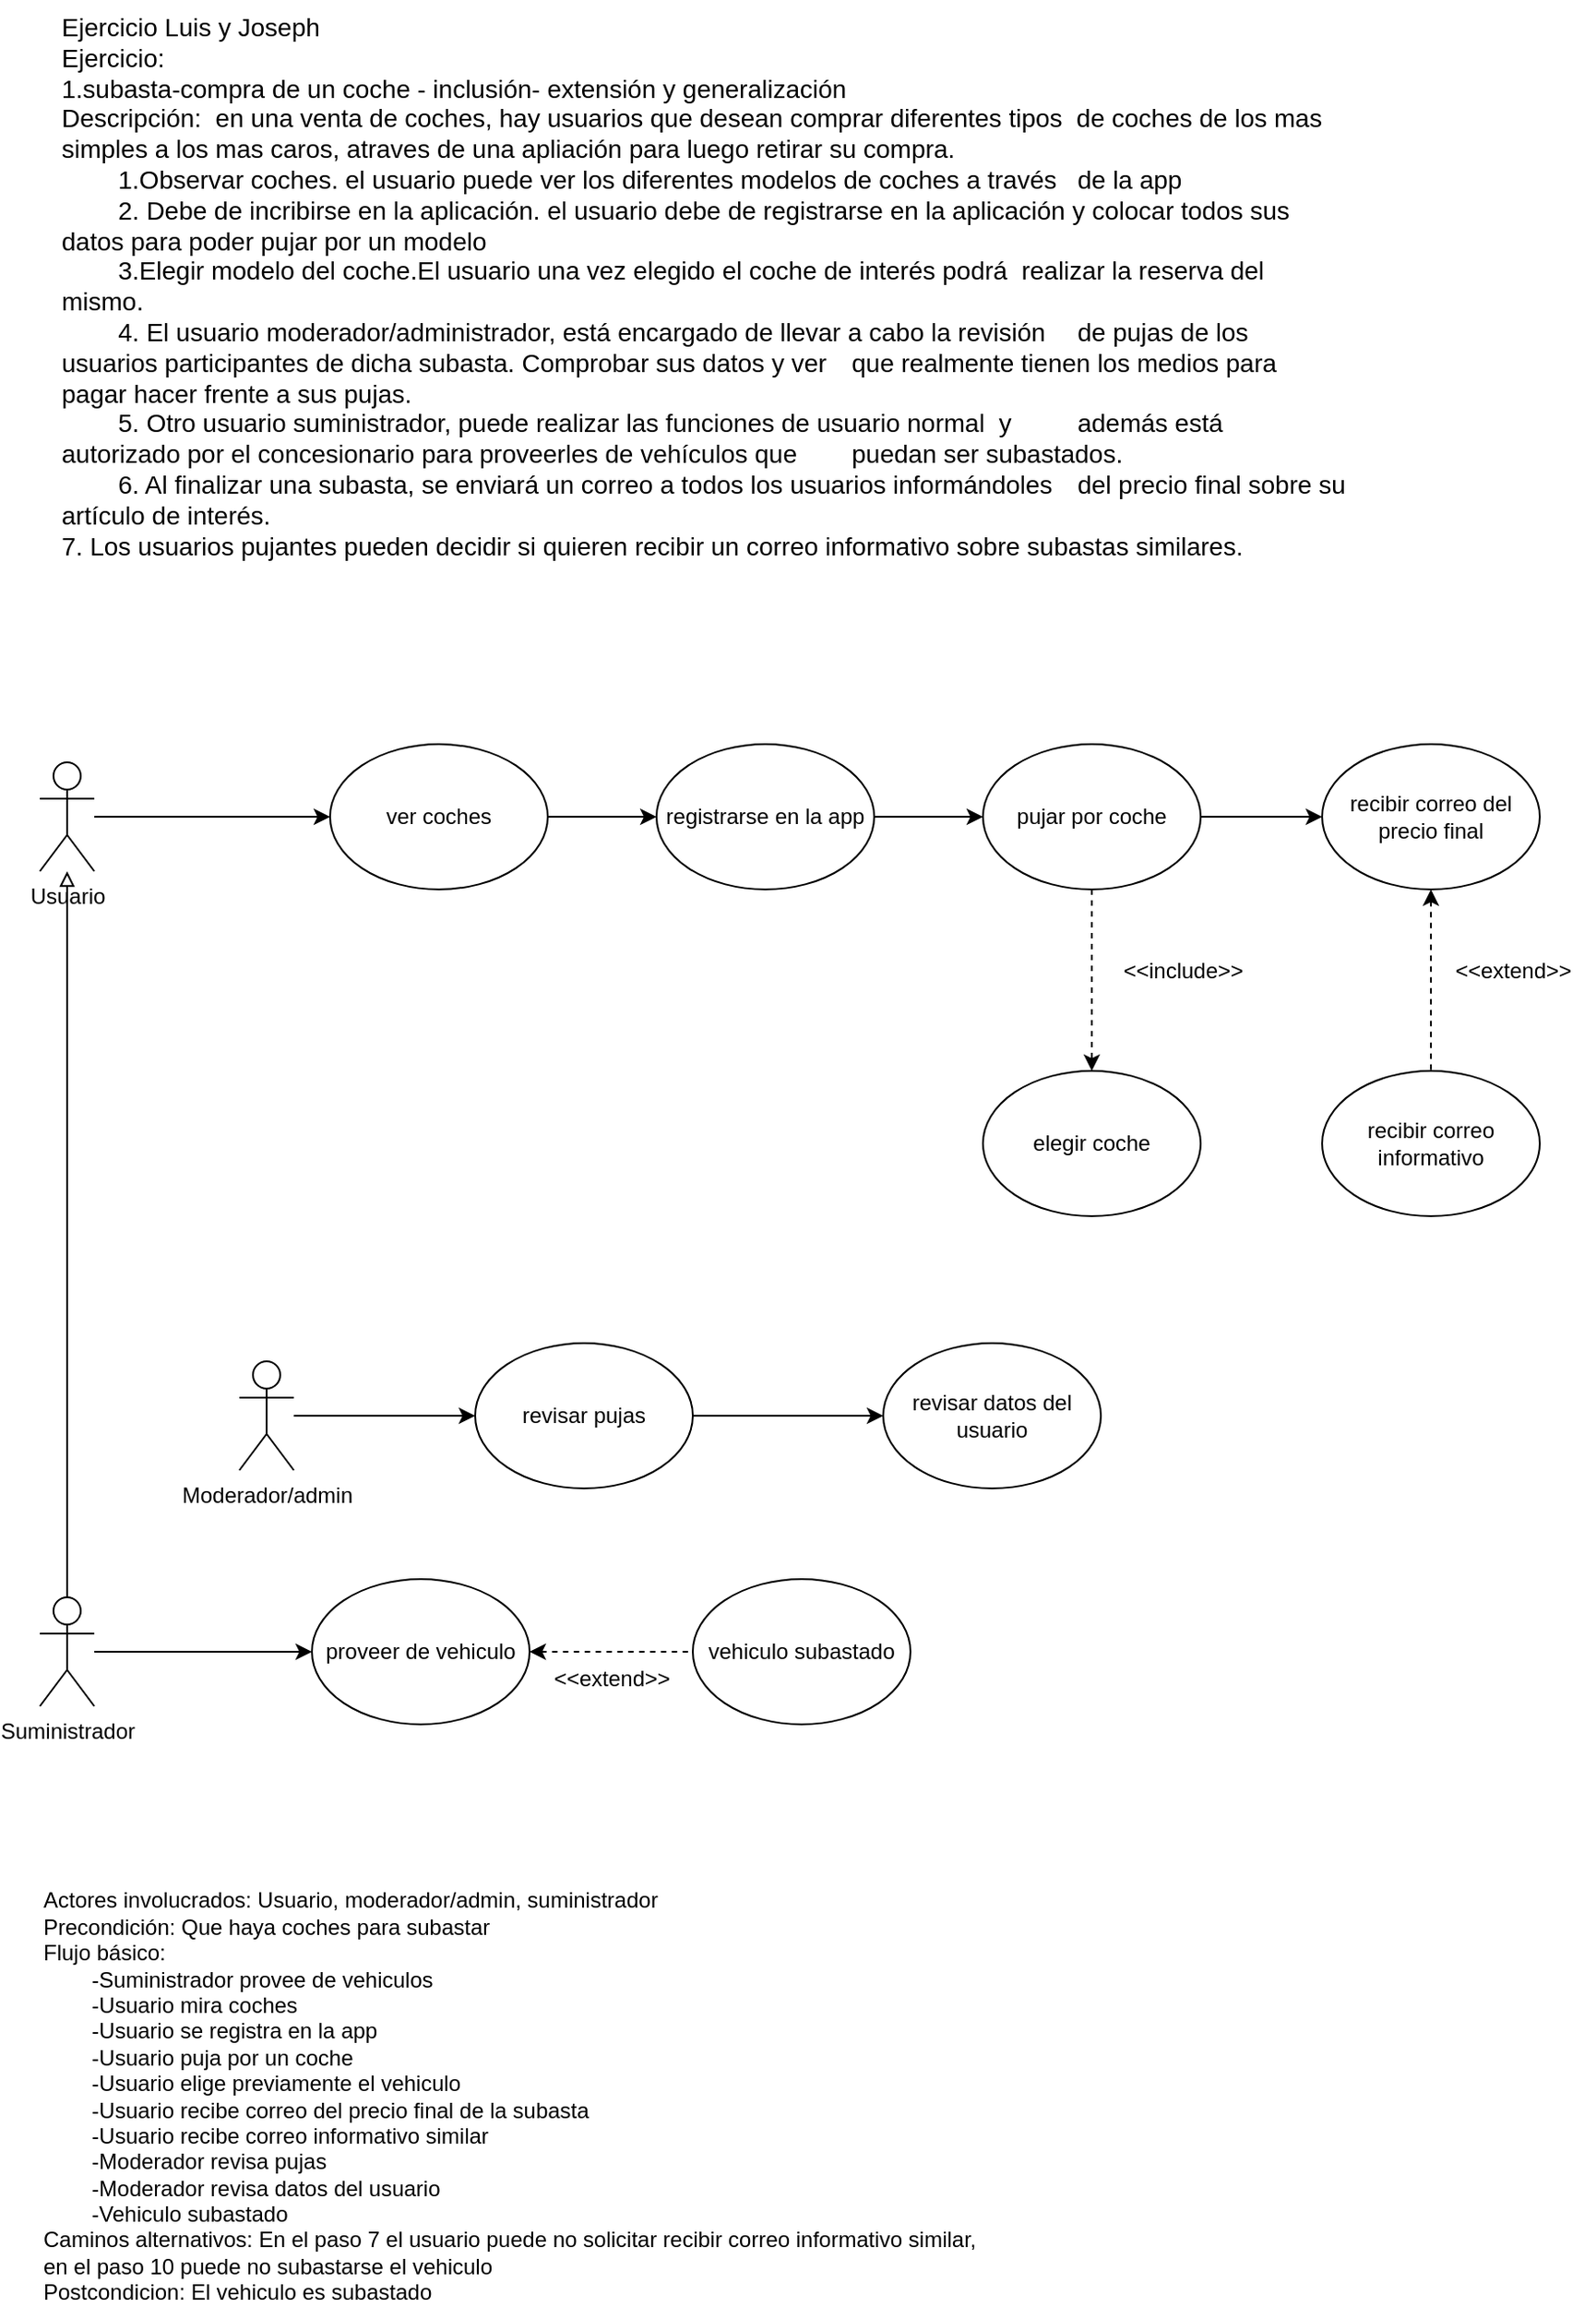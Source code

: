 <mxfile version="24.7.7">
  <diagram name="Página-1" id="PoFWCZQ236Lpenq0vHcv">
    <mxGraphModel dx="1166" dy="614" grid="1" gridSize="10" guides="1" tooltips="1" connect="1" arrows="1" fold="1" page="1" pageScale="1" pageWidth="827" pageHeight="1169" math="0" shadow="0">
      <root>
        <mxCell id="0" />
        <mxCell id="1" parent="0" />
        <mxCell id="8UQCT4z4PkMHKA5L1V-o-7" style="edgeStyle=orthogonalEdgeStyle;rounded=0;orthogonalLoop=1;jettySize=auto;html=1;entryX=0;entryY=0.5;entryDx=0;entryDy=0;" edge="1" parent="1" source="8UQCT4z4PkMHKA5L1V-o-1" target="8UQCT4z4PkMHKA5L1V-o-6">
          <mxGeometry relative="1" as="geometry" />
        </mxCell>
        <mxCell id="8UQCT4z4PkMHKA5L1V-o-1" value="Usuario" style="shape=umlActor;verticalLabelPosition=bottom;verticalAlign=top;html=1;outlineConnect=0;" vertex="1" parent="1">
          <mxGeometry x="120" y="440" width="30" height="60" as="geometry" />
        </mxCell>
        <mxCell id="8UQCT4z4PkMHKA5L1V-o-3" value="&lt;p style=&quot;margin-top: 0px;&quot;&gt;&lt;font style=&quot;font-size: 14px;&quot;&gt;&lt;font style=&quot;&quot;&gt;Ejercicio Luis y Joseph&lt;br&gt;&lt;/font&gt;&lt;font style=&quot;&quot;&gt;Ejercicio:&lt;br&gt;&lt;/font&gt;&lt;font style=&quot;&quot;&gt;1.subasta-compra de un coche - inclusión- extensión y generalización&lt;br&gt;&lt;/font&gt;&lt;font style=&quot;&quot;&gt;Descripción:&amp;nbsp; en una venta de coches, hay usuarios que desean comprar diferentes tipos&amp;nbsp; de coches de los mas&amp;nbsp; simples a los mas caros, atraves de una apliación para luego retirar su compra.&amp;nbsp;&lt;br&gt;&lt;/font&gt;&lt;span style=&quot;white-space: normal;&quot;&gt;&lt;font style=&quot;&quot;&gt;&lt;span style=&quot;white-space:pre&quot;&gt;&#x9;&lt;/span&gt;1.Observar coches. el usuario puede ver los diferentes modelos de coches a través &lt;span style=&quot;white-space:pre&quot;&gt;&#x9;&lt;/span&gt;de la app&lt;span style=&quot;white-space:pre&quot;&gt;&#x9;&lt;br&gt;&lt;/span&gt;&lt;/font&gt;&lt;/span&gt;&lt;span style=&quot;white-space: normal;&quot;&gt;&lt;font style=&quot;&quot;&gt;&lt;span style=&quot;white-space:pre&quot;&gt;&#x9;&lt;/span&gt;2. Debe de incribirse en la aplicación. el usuario debe de registrarse en la aplicación y colocar todos sus datos para poder pujar por un modelo&lt;br&gt;&lt;/font&gt;&lt;/span&gt;&lt;span style=&quot;white-space: normal;&quot;&gt;&lt;font style=&quot;&quot;&gt;&lt;span style=&quot;white-space:pre&quot;&gt;&#x9;&lt;/span&gt;3.Elegir modelo del coche.El usuario una vez elegido el coche de interés podrá&amp;nbsp; realizar la reserva del mismo.&lt;br&gt;&lt;/font&gt;&lt;/span&gt;&lt;span style=&quot;white-space: normal;&quot;&gt;&lt;font style=&quot;&quot;&gt;&lt;span style=&quot;white-space:pre&quot;&gt;&#x9;&lt;/span&gt;4. El usuario moderador/administrador, está encargado de llevar a cabo la revisión &lt;span style=&quot;white-space:pre&quot;&gt;&#x9;&lt;/span&gt;de pujas de los usuarios participantes de dicha subasta. Comprobar sus datos y ver &lt;span style=&quot;white-space:pre&quot;&gt;&#x9;&lt;/span&gt;que realmente tienen los medios para pagar hacer frente a sus pujas.&lt;br&gt;&lt;/font&gt;&lt;/span&gt;&lt;span style=&quot;white-space: normal;&quot;&gt;&lt;font style=&quot;&quot;&gt;&lt;span style=&quot;white-space:pre&quot;&gt;&#x9;&lt;/span&gt;5. Otro usuario suministrador, puede realizar las funciones de usuario normal&amp;nbsp; y &lt;span style=&quot;white-space:pre&quot;&gt;&#x9;&lt;/span&gt;además está autorizado por el concesionario para proveerles de vehículos que &lt;span style=&quot;white-space:pre&quot;&gt;&#x9;&lt;/span&gt;puedan ser subastados.&lt;br&gt;&lt;/font&gt;&lt;/span&gt;&lt;span style=&quot;white-space: normal;&quot;&gt;&lt;font style=&quot;&quot;&gt;&lt;span style=&quot;white-space:pre&quot;&gt;&#x9;&lt;/span&gt;6. Al finalizar una subasta, se enviará un correo a todos los usuarios informándoles &lt;span style=&quot;white-space:pre&quot;&gt;&#x9;&lt;/span&gt;del precio final sobre su artículo de interés.&lt;br&gt;&lt;/font&gt;&lt;/span&gt;&lt;font style=&quot;&quot;&gt;7. Los usuarios pujantes pueden decidir si quieren recibir un correo informativo sobre subastas similares.&lt;/font&gt;&lt;/font&gt;&lt;/p&gt;" style="text;html=1;whiteSpace=wrap;overflow=hidden;rounded=0;align=left;" vertex="1" parent="1">
          <mxGeometry x="130" y="20" width="710" height="320" as="geometry" />
        </mxCell>
        <mxCell id="8UQCT4z4PkMHKA5L1V-o-11" style="edgeStyle=orthogonalEdgeStyle;rounded=0;orthogonalLoop=1;jettySize=auto;html=1;entryX=0;entryY=0.5;entryDx=0;entryDy=0;" edge="1" parent="1" source="8UQCT4z4PkMHKA5L1V-o-6" target="8UQCT4z4PkMHKA5L1V-o-8">
          <mxGeometry relative="1" as="geometry" />
        </mxCell>
        <mxCell id="8UQCT4z4PkMHKA5L1V-o-6" value="ver coches" style="ellipse;whiteSpace=wrap;html=1;" vertex="1" parent="1">
          <mxGeometry x="280" y="430" width="120" height="80" as="geometry" />
        </mxCell>
        <mxCell id="8UQCT4z4PkMHKA5L1V-o-9" style="edgeStyle=orthogonalEdgeStyle;rounded=0;orthogonalLoop=1;jettySize=auto;html=1;" edge="1" parent="1" source="8UQCT4z4PkMHKA5L1V-o-8" target="8UQCT4z4PkMHKA5L1V-o-10">
          <mxGeometry relative="1" as="geometry">
            <mxPoint x="690" y="470" as="targetPoint" />
          </mxGeometry>
        </mxCell>
        <mxCell id="8UQCT4z4PkMHKA5L1V-o-14" style="edgeStyle=orthogonalEdgeStyle;rounded=0;orthogonalLoop=1;jettySize=auto;html=1;dashed=1;entryX=0.5;entryY=0;entryDx=0;entryDy=0;" edge="1" parent="1" source="8UQCT4z4PkMHKA5L1V-o-10" target="8UQCT4z4PkMHKA5L1V-o-16">
          <mxGeometry relative="1" as="geometry">
            <mxPoint x="700" y="610" as="targetPoint" />
            <mxPoint x="700" y="510" as="sourcePoint" />
          </mxGeometry>
        </mxCell>
        <mxCell id="8UQCT4z4PkMHKA5L1V-o-8" value="registrarse en la app" style="ellipse;whiteSpace=wrap;html=1;" vertex="1" parent="1">
          <mxGeometry x="460" y="430" width="120" height="80" as="geometry" />
        </mxCell>
        <mxCell id="8UQCT4z4PkMHKA5L1V-o-32" style="edgeStyle=orthogonalEdgeStyle;rounded=0;orthogonalLoop=1;jettySize=auto;html=1;exitX=1;exitY=0.5;exitDx=0;exitDy=0;entryX=0;entryY=0.5;entryDx=0;entryDy=0;" edge="1" parent="1" source="8UQCT4z4PkMHKA5L1V-o-10" target="8UQCT4z4PkMHKA5L1V-o-33">
          <mxGeometry relative="1" as="geometry">
            <mxPoint x="850" y="470" as="targetPoint" />
          </mxGeometry>
        </mxCell>
        <mxCell id="8UQCT4z4PkMHKA5L1V-o-10" value="pujar por coche" style="ellipse;whiteSpace=wrap;html=1;" vertex="1" parent="1">
          <mxGeometry x="640" y="430" width="120" height="80" as="geometry" />
        </mxCell>
        <mxCell id="8UQCT4z4PkMHKA5L1V-o-15" value="&amp;lt;&amp;lt;include&amp;gt;&amp;gt;" style="text;html=1;align=center;verticalAlign=middle;resizable=0;points=[];autosize=1;strokeColor=none;fillColor=none;" vertex="1" parent="1">
          <mxGeometry x="705" y="540" width="90" height="30" as="geometry" />
        </mxCell>
        <mxCell id="8UQCT4z4PkMHKA5L1V-o-16" value="elegir coche" style="ellipse;whiteSpace=wrap;html=1;" vertex="1" parent="1">
          <mxGeometry x="640" y="610" width="120" height="80" as="geometry" />
        </mxCell>
        <mxCell id="8UQCT4z4PkMHKA5L1V-o-20" value="" style="edgeStyle=orthogonalEdgeStyle;rounded=0;orthogonalLoop=1;jettySize=auto;html=1;entryX=0;entryY=0.5;entryDx=0;entryDy=0;" edge="1" parent="1" source="8UQCT4z4PkMHKA5L1V-o-17" target="8UQCT4z4PkMHKA5L1V-o-21">
          <mxGeometry relative="1" as="geometry">
            <mxPoint x="235" y="820" as="targetPoint" />
          </mxGeometry>
        </mxCell>
        <mxCell id="8UQCT4z4PkMHKA5L1V-o-17" value="Moderador/admin" style="shape=umlActor;verticalLabelPosition=bottom;verticalAlign=top;html=1;outlineConnect=0;" vertex="1" parent="1">
          <mxGeometry x="230" y="770" width="30" height="60" as="geometry" />
        </mxCell>
        <mxCell id="8UQCT4z4PkMHKA5L1V-o-22" style="edgeStyle=orthogonalEdgeStyle;rounded=0;orthogonalLoop=1;jettySize=auto;html=1;entryX=0;entryY=0.5;entryDx=0;entryDy=0;" edge="1" parent="1" source="8UQCT4z4PkMHKA5L1V-o-21" target="8UQCT4z4PkMHKA5L1V-o-23">
          <mxGeometry relative="1" as="geometry">
            <mxPoint x="520" y="820" as="targetPoint" />
          </mxGeometry>
        </mxCell>
        <mxCell id="8UQCT4z4PkMHKA5L1V-o-21" value="revisar pujas" style="ellipse;whiteSpace=wrap;html=1;" vertex="1" parent="1">
          <mxGeometry x="360" y="760" width="120" height="80" as="geometry" />
        </mxCell>
        <mxCell id="8UQCT4z4PkMHKA5L1V-o-23" value="revisar datos del usuario" style="ellipse;whiteSpace=wrap;html=1;" vertex="1" parent="1">
          <mxGeometry x="585" y="760" width="120" height="80" as="geometry" />
        </mxCell>
        <mxCell id="8UQCT4z4PkMHKA5L1V-o-27" style="edgeStyle=orthogonalEdgeStyle;rounded=0;orthogonalLoop=1;jettySize=auto;html=1;entryX=0;entryY=0.5;entryDx=0;entryDy=0;" edge="1" parent="1" source="8UQCT4z4PkMHKA5L1V-o-25" target="8UQCT4z4PkMHKA5L1V-o-28">
          <mxGeometry relative="1" as="geometry">
            <mxPoint x="300" y="930" as="targetPoint" />
          </mxGeometry>
        </mxCell>
        <mxCell id="8UQCT4z4PkMHKA5L1V-o-25" value="Suministrador" style="shape=umlActor;verticalLabelPosition=bottom;verticalAlign=top;html=1;outlineConnect=0;" vertex="1" parent="1">
          <mxGeometry x="120" y="900" width="30" height="60" as="geometry" />
        </mxCell>
        <mxCell id="8UQCT4z4PkMHKA5L1V-o-26" value="" style="endArrow=block;html=1;rounded=0;exitX=0.5;exitY=0;exitDx=0;exitDy=0;exitPerimeter=0;endFill=0;" edge="1" parent="1" source="8UQCT4z4PkMHKA5L1V-o-25" target="8UQCT4z4PkMHKA5L1V-o-1">
          <mxGeometry width="50" height="50" relative="1" as="geometry">
            <mxPoint x="255" y="780" as="sourcePoint" />
            <mxPoint x="156" y="510" as="targetPoint" />
          </mxGeometry>
        </mxCell>
        <mxCell id="8UQCT4z4PkMHKA5L1V-o-30" style="edgeStyle=orthogonalEdgeStyle;rounded=0;orthogonalLoop=1;jettySize=auto;html=1;exitX=1;exitY=0.5;exitDx=0;exitDy=0;endArrow=none;endFill=0;startArrow=classic;startFill=1;dashed=1;" edge="1" parent="1" source="8UQCT4z4PkMHKA5L1V-o-28" target="8UQCT4z4PkMHKA5L1V-o-29">
          <mxGeometry relative="1" as="geometry" />
        </mxCell>
        <mxCell id="8UQCT4z4PkMHKA5L1V-o-28" value="proveer de vehiculo" style="ellipse;whiteSpace=wrap;html=1;" vertex="1" parent="1">
          <mxGeometry x="270" y="890" width="120" height="80" as="geometry" />
        </mxCell>
        <mxCell id="8UQCT4z4PkMHKA5L1V-o-29" value="vehiculo subastado" style="ellipse;whiteSpace=wrap;html=1;" vertex="1" parent="1">
          <mxGeometry x="480" y="890" width="120" height="80" as="geometry" />
        </mxCell>
        <mxCell id="8UQCT4z4PkMHKA5L1V-o-31" value="&amp;lt;&amp;lt;extend&amp;gt;&amp;gt;" style="text;html=1;align=center;verticalAlign=middle;resizable=0;points=[];autosize=1;strokeColor=none;fillColor=none;" vertex="1" parent="1">
          <mxGeometry x="390" y="930" width="90" height="30" as="geometry" />
        </mxCell>
        <mxCell id="8UQCT4z4PkMHKA5L1V-o-34" style="edgeStyle=orthogonalEdgeStyle;rounded=0;orthogonalLoop=1;jettySize=auto;html=1;dashed=1;endArrow=none;endFill=0;startArrow=classic;startFill=1;entryX=0.5;entryY=0;entryDx=0;entryDy=0;" edge="1" parent="1" source="8UQCT4z4PkMHKA5L1V-o-33" target="8UQCT4z4PkMHKA5L1V-o-35">
          <mxGeometry relative="1" as="geometry">
            <mxPoint x="887" y="620" as="targetPoint" />
          </mxGeometry>
        </mxCell>
        <mxCell id="8UQCT4z4PkMHKA5L1V-o-33" value="recibir correo del precio final" style="ellipse;whiteSpace=wrap;html=1;" vertex="1" parent="1">
          <mxGeometry x="827" y="430" width="120" height="80" as="geometry" />
        </mxCell>
        <mxCell id="8UQCT4z4PkMHKA5L1V-o-35" value="recibir correo informativo" style="ellipse;whiteSpace=wrap;html=1;" vertex="1" parent="1">
          <mxGeometry x="827" y="610" width="120" height="80" as="geometry" />
        </mxCell>
        <mxCell id="8UQCT4z4PkMHKA5L1V-o-36" value="&amp;lt;&amp;lt;extend&amp;gt;&amp;gt;" style="text;html=1;align=center;verticalAlign=middle;resizable=0;points=[];autosize=1;strokeColor=none;fillColor=none;" vertex="1" parent="1">
          <mxGeometry x="887" y="540" width="90" height="30" as="geometry" />
        </mxCell>
        <mxCell id="8UQCT4z4PkMHKA5L1V-o-37" value="Actores involucrados: Usuario, moderador/admin, suministrador&lt;div&gt;Precondición: Que haya coches para subastar&lt;/div&gt;&lt;div&gt;Flujo básico:&amp;nbsp;&lt;/div&gt;&lt;div&gt;&lt;span style=&quot;white-space: pre;&quot;&gt;&#x9;&lt;/span&gt;-Suministrador provee de vehiculos&lt;/div&gt;&lt;div&gt;&lt;span style=&quot;white-space: pre;&quot;&gt;&#x9;&lt;/span&gt;-Usuario mira coches&lt;br&gt;&lt;/div&gt;&lt;div&gt;&lt;span style=&quot;white-space: pre;&quot;&gt;&#x9;&lt;/span&gt;-Usuario se registra en la app&lt;br&gt;&lt;/div&gt;&lt;div&gt;&lt;span style=&quot;white-space: pre;&quot;&gt;&#x9;&lt;/span&gt;-Usuario puja por un coche&lt;br&gt;&lt;/div&gt;&lt;div&gt;&lt;span style=&quot;white-space: pre;&quot;&gt;&#x9;&lt;/span&gt;-Usuario elige previamente el vehiculo&lt;br&gt;&lt;/div&gt;&lt;div&gt;&lt;span style=&quot;white-space: pre;&quot;&gt;&#x9;&lt;/span&gt;-Usuario recibe correo del precio final de la subasta&lt;br&gt;&lt;/div&gt;&lt;div&gt;&lt;span style=&quot;white-space: pre;&quot;&gt;&#x9;&lt;/span&gt;-Usuario recibe correo informativo similar&lt;br&gt;&lt;/div&gt;&lt;div&gt;&lt;span style=&quot;white-space: pre;&quot;&gt;&#x9;&lt;/span&gt;-Moderador revisa pujas&lt;br&gt;&lt;/div&gt;&lt;div&gt;&lt;span style=&quot;white-space: pre;&quot;&gt;&#x9;&lt;/span&gt;-Moderador revisa datos del usuario&lt;br&gt;&lt;/div&gt;&lt;div&gt;&lt;span style=&quot;white-space: pre;&quot;&gt;&#x9;&lt;/span&gt;-Vehiculo subastado&lt;/div&gt;&lt;div&gt;Caminos alternativos: En el paso 7 el usuario puede no solicitar recibir correo informativo similar,&lt;/div&gt;&lt;div&gt;en el paso 10 puede no subastarse el vehiculo&lt;/div&gt;&lt;div&gt;Postcondicion: El vehiculo es subastado&lt;/div&gt;" style="text;html=1;align=left;verticalAlign=middle;whiteSpace=wrap;rounded=0;" vertex="1" parent="1">
          <mxGeometry x="120" y="1060" width="530" height="230" as="geometry" />
        </mxCell>
      </root>
    </mxGraphModel>
  </diagram>
</mxfile>
